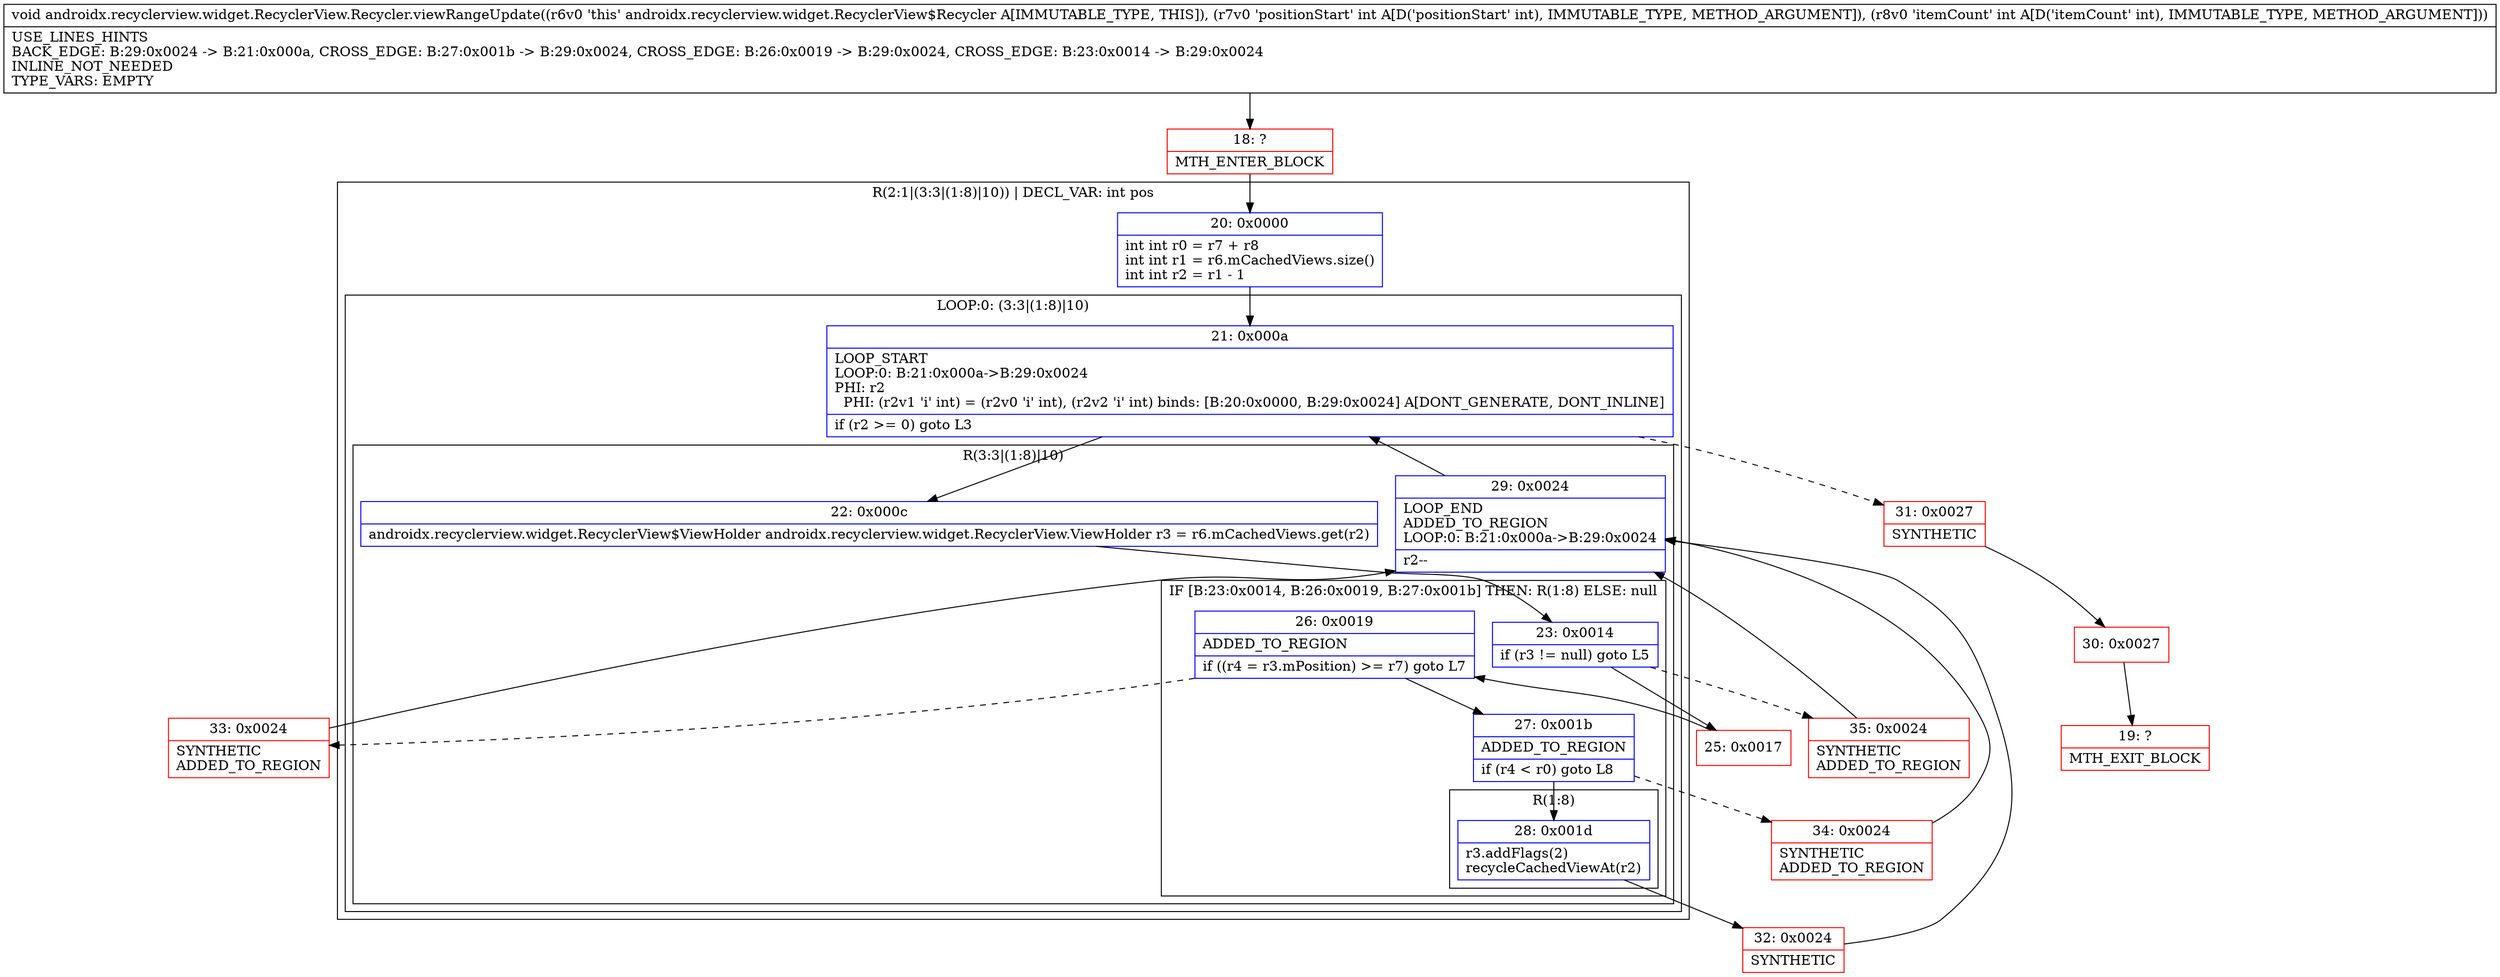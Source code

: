 digraph "CFG forandroidx.recyclerview.widget.RecyclerView.Recycler.viewRangeUpdate(II)V" {
subgraph cluster_Region_1478040057 {
label = "R(2:1|(3:3|(1:8)|10)) | DECL_VAR: int pos\l";
node [shape=record,color=blue];
Node_20 [shape=record,label="{20\:\ 0x0000|int int r0 = r7 + r8\lint int r1 = r6.mCachedViews.size()\lint int r2 = r1 \- 1\l}"];
subgraph cluster_LoopRegion_112364470 {
label = "LOOP:0: (3:3|(1:8)|10)";
node [shape=record,color=blue];
Node_21 [shape=record,label="{21\:\ 0x000a|LOOP_START\lLOOP:0: B:21:0x000a\-\>B:29:0x0024\lPHI: r2 \l  PHI: (r2v1 'i' int) = (r2v0 'i' int), (r2v2 'i' int) binds: [B:20:0x0000, B:29:0x0024] A[DONT_GENERATE, DONT_INLINE]\l|if (r2 \>= 0) goto L3\l}"];
subgraph cluster_Region_956832064 {
label = "R(3:3|(1:8)|10)";
node [shape=record,color=blue];
Node_22 [shape=record,label="{22\:\ 0x000c|androidx.recyclerview.widget.RecyclerView$ViewHolder androidx.recyclerview.widget.RecyclerView.ViewHolder r3 = r6.mCachedViews.get(r2)\l}"];
subgraph cluster_IfRegion_749937970 {
label = "IF [B:23:0x0014, B:26:0x0019, B:27:0x001b] THEN: R(1:8) ELSE: null";
node [shape=record,color=blue];
Node_23 [shape=record,label="{23\:\ 0x0014|if (r3 != null) goto L5\l}"];
Node_26 [shape=record,label="{26\:\ 0x0019|ADDED_TO_REGION\l|if ((r4 = r3.mPosition) \>= r7) goto L7\l}"];
Node_27 [shape=record,label="{27\:\ 0x001b|ADDED_TO_REGION\l|if (r4 \< r0) goto L8\l}"];
subgraph cluster_Region_701372745 {
label = "R(1:8)";
node [shape=record,color=blue];
Node_28 [shape=record,label="{28\:\ 0x001d|r3.addFlags(2)\lrecycleCachedViewAt(r2)\l}"];
}
}
Node_29 [shape=record,label="{29\:\ 0x0024|LOOP_END\lADDED_TO_REGION\lLOOP:0: B:21:0x000a\-\>B:29:0x0024\l|r2\-\-\l}"];
}
}
}
Node_18 [shape=record,color=red,label="{18\:\ ?|MTH_ENTER_BLOCK\l}"];
Node_25 [shape=record,color=red,label="{25\:\ 0x0017}"];
Node_32 [shape=record,color=red,label="{32\:\ 0x0024|SYNTHETIC\l}"];
Node_34 [shape=record,color=red,label="{34\:\ 0x0024|SYNTHETIC\lADDED_TO_REGION\l}"];
Node_33 [shape=record,color=red,label="{33\:\ 0x0024|SYNTHETIC\lADDED_TO_REGION\l}"];
Node_35 [shape=record,color=red,label="{35\:\ 0x0024|SYNTHETIC\lADDED_TO_REGION\l}"];
Node_31 [shape=record,color=red,label="{31\:\ 0x0027|SYNTHETIC\l}"];
Node_30 [shape=record,color=red,label="{30\:\ 0x0027}"];
Node_19 [shape=record,color=red,label="{19\:\ ?|MTH_EXIT_BLOCK\l}"];
MethodNode[shape=record,label="{void androidx.recyclerview.widget.RecyclerView.Recycler.viewRangeUpdate((r6v0 'this' androidx.recyclerview.widget.RecyclerView$Recycler A[IMMUTABLE_TYPE, THIS]), (r7v0 'positionStart' int A[D('positionStart' int), IMMUTABLE_TYPE, METHOD_ARGUMENT]), (r8v0 'itemCount' int A[D('itemCount' int), IMMUTABLE_TYPE, METHOD_ARGUMENT]))  | USE_LINES_HINTS\lBACK_EDGE: B:29:0x0024 \-\> B:21:0x000a, CROSS_EDGE: B:27:0x001b \-\> B:29:0x0024, CROSS_EDGE: B:26:0x0019 \-\> B:29:0x0024, CROSS_EDGE: B:23:0x0014 \-\> B:29:0x0024\lINLINE_NOT_NEEDED\lTYPE_VARS: EMPTY\l}"];
MethodNode -> Node_18;Node_20 -> Node_21;
Node_21 -> Node_22;
Node_21 -> Node_31[style=dashed];
Node_22 -> Node_23;
Node_23 -> Node_25;
Node_23 -> Node_35[style=dashed];
Node_26 -> Node_27;
Node_26 -> Node_33[style=dashed];
Node_27 -> Node_28;
Node_27 -> Node_34[style=dashed];
Node_28 -> Node_32;
Node_29 -> Node_21;
Node_18 -> Node_20;
Node_25 -> Node_26;
Node_32 -> Node_29;
Node_34 -> Node_29;
Node_33 -> Node_29;
Node_35 -> Node_29;
Node_31 -> Node_30;
Node_30 -> Node_19;
}

